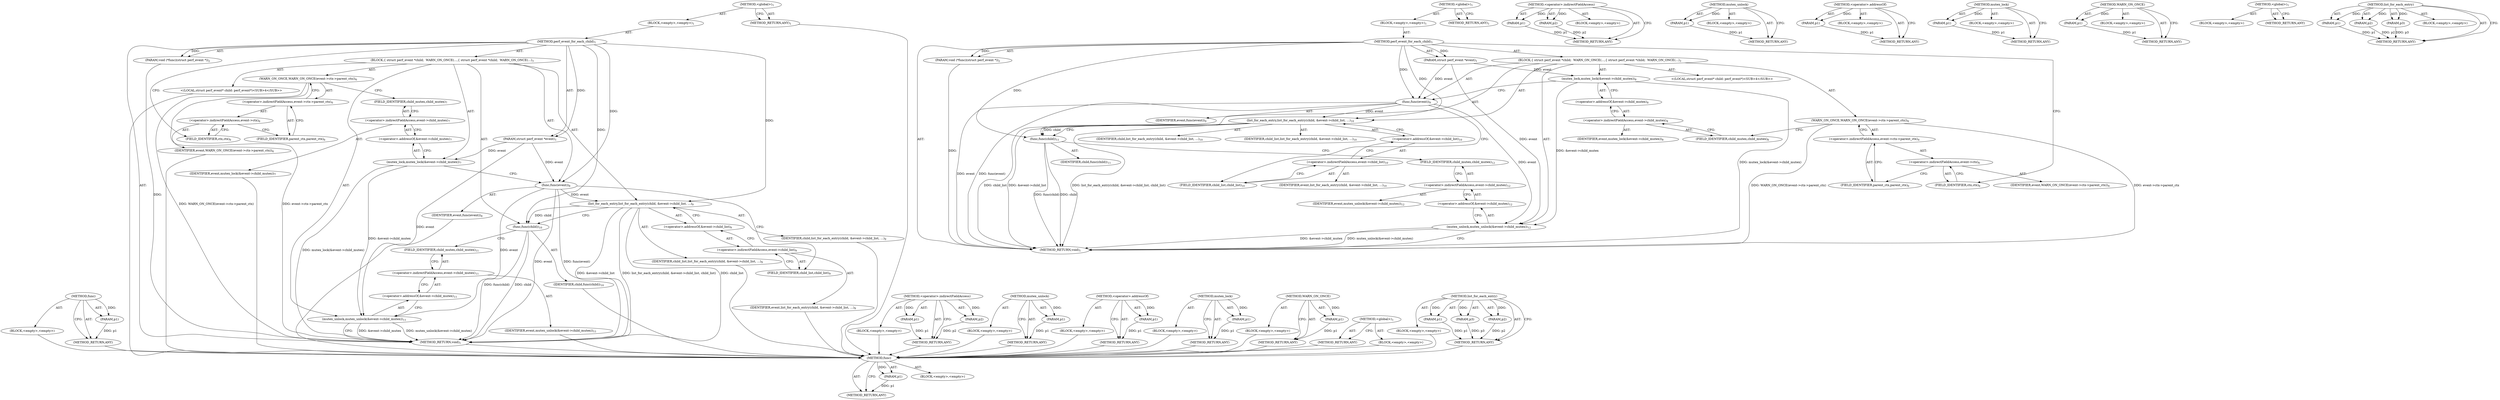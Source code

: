 digraph "list_for_each_entry" {
vulnerable_74 [label=<(METHOD,func)>];
vulnerable_75 [label=<(PARAM,p1)>];
vulnerable_76 [label=<(BLOCK,&lt;empty&gt;,&lt;empty&gt;)>];
vulnerable_77 [label=<(METHOD_RETURN,ANY)>];
vulnerable_6 [label=<(METHOD,&lt;global&gt;)<SUB>1</SUB>>];
vulnerable_7 [label=<(BLOCK,&lt;empty&gt;,&lt;empty&gt;)<SUB>1</SUB>>];
vulnerable_8 [label=<(METHOD,perf_event_for_each_child)<SUB>1</SUB>>];
vulnerable_9 [label=<(PARAM,struct perf_event *event)<SUB>1</SUB>>];
vulnerable_10 [label=<(PARAM,void (*func)(struct perf_event *))<SUB>2</SUB>>];
vulnerable_11 [label=<(BLOCK,{
 	struct perf_event *child;
 
 	WARN_ON_ONCE(...,{
 	struct perf_event *child;
 
 	WARN_ON_ONCE(...)<SUB>3</SUB>>];
vulnerable_12 [label="<(LOCAL,struct perf_event* child: perf_event*)<SUB>4</SUB>>"];
vulnerable_13 [label=<(WARN_ON_ONCE,WARN_ON_ONCE(event-&gt;ctx-&gt;parent_ctx))<SUB>6</SUB>>];
vulnerable_14 [label=<(&lt;operator&gt;.indirectFieldAccess,event-&gt;ctx-&gt;parent_ctx)<SUB>6</SUB>>];
vulnerable_15 [label=<(&lt;operator&gt;.indirectFieldAccess,event-&gt;ctx)<SUB>6</SUB>>];
vulnerable_16 [label=<(IDENTIFIER,event,WARN_ON_ONCE(event-&gt;ctx-&gt;parent_ctx))<SUB>6</SUB>>];
vulnerable_17 [label=<(FIELD_IDENTIFIER,ctx,ctx)<SUB>6</SUB>>];
vulnerable_18 [label=<(FIELD_IDENTIFIER,parent_ctx,parent_ctx)<SUB>6</SUB>>];
vulnerable_19 [label=<(mutex_lock,mutex_lock(&amp;event-&gt;child_mutex))<SUB>7</SUB>>];
vulnerable_20 [label=<(&lt;operator&gt;.addressOf,&amp;event-&gt;child_mutex)<SUB>7</SUB>>];
vulnerable_21 [label=<(&lt;operator&gt;.indirectFieldAccess,event-&gt;child_mutex)<SUB>7</SUB>>];
vulnerable_22 [label=<(IDENTIFIER,event,mutex_lock(&amp;event-&gt;child_mutex))<SUB>7</SUB>>];
vulnerable_23 [label=<(FIELD_IDENTIFIER,child_mutex,child_mutex)<SUB>7</SUB>>];
vulnerable_24 [label=<(func,func(event))<SUB>8</SUB>>];
vulnerable_25 [label=<(IDENTIFIER,event,func(event))<SUB>8</SUB>>];
vulnerable_26 [label=<(list_for_each_entry,list_for_each_entry(child, &amp;event-&gt;child_list, ...)<SUB>9</SUB>>];
vulnerable_27 [label=<(IDENTIFIER,child,list_for_each_entry(child, &amp;event-&gt;child_list, ...)<SUB>9</SUB>>];
vulnerable_28 [label=<(&lt;operator&gt;.addressOf,&amp;event-&gt;child_list)<SUB>9</SUB>>];
vulnerable_29 [label=<(&lt;operator&gt;.indirectFieldAccess,event-&gt;child_list)<SUB>9</SUB>>];
vulnerable_30 [label=<(IDENTIFIER,event,list_for_each_entry(child, &amp;event-&gt;child_list, ...)<SUB>9</SUB>>];
vulnerable_31 [label=<(FIELD_IDENTIFIER,child_list,child_list)<SUB>9</SUB>>];
vulnerable_32 [label=<(IDENTIFIER,child_list,list_for_each_entry(child, &amp;event-&gt;child_list, ...)<SUB>9</SUB>>];
vulnerable_33 [label=<(func,func(child))<SUB>10</SUB>>];
vulnerable_34 [label=<(IDENTIFIER,child,func(child))<SUB>10</SUB>>];
vulnerable_35 [label=<(mutex_unlock,mutex_unlock(&amp;event-&gt;child_mutex))<SUB>11</SUB>>];
vulnerable_36 [label=<(&lt;operator&gt;.addressOf,&amp;event-&gt;child_mutex)<SUB>11</SUB>>];
vulnerable_37 [label=<(&lt;operator&gt;.indirectFieldAccess,event-&gt;child_mutex)<SUB>11</SUB>>];
vulnerable_38 [label=<(IDENTIFIER,event,mutex_unlock(&amp;event-&gt;child_mutex))<SUB>11</SUB>>];
vulnerable_39 [label=<(FIELD_IDENTIFIER,child_mutex,child_mutex)<SUB>11</SUB>>];
vulnerable_40 [label=<(METHOD_RETURN,void)<SUB>1</SUB>>];
vulnerable_42 [label=<(METHOD_RETURN,ANY)<SUB>1</SUB>>];
vulnerable_61 [label=<(METHOD,&lt;operator&gt;.indirectFieldAccess)>];
vulnerable_62 [label=<(PARAM,p1)>];
vulnerable_63 [label=<(PARAM,p2)>];
vulnerable_64 [label=<(BLOCK,&lt;empty&gt;,&lt;empty&gt;)>];
vulnerable_65 [label=<(METHOD_RETURN,ANY)>];
vulnerable_84 [label=<(METHOD,mutex_unlock)>];
vulnerable_85 [label=<(PARAM,p1)>];
vulnerable_86 [label=<(BLOCK,&lt;empty&gt;,&lt;empty&gt;)>];
vulnerable_87 [label=<(METHOD_RETURN,ANY)>];
vulnerable_70 [label=<(METHOD,&lt;operator&gt;.addressOf)>];
vulnerable_71 [label=<(PARAM,p1)>];
vulnerable_72 [label=<(BLOCK,&lt;empty&gt;,&lt;empty&gt;)>];
vulnerable_73 [label=<(METHOD_RETURN,ANY)>];
vulnerable_66 [label=<(METHOD,mutex_lock)>];
vulnerable_67 [label=<(PARAM,p1)>];
vulnerable_68 [label=<(BLOCK,&lt;empty&gt;,&lt;empty&gt;)>];
vulnerable_69 [label=<(METHOD_RETURN,ANY)>];
vulnerable_57 [label=<(METHOD,WARN_ON_ONCE)>];
vulnerable_58 [label=<(PARAM,p1)>];
vulnerable_59 [label=<(BLOCK,&lt;empty&gt;,&lt;empty&gt;)>];
vulnerable_60 [label=<(METHOD_RETURN,ANY)>];
vulnerable_51 [label=<(METHOD,&lt;global&gt;)<SUB>1</SUB>>];
vulnerable_52 [label=<(BLOCK,&lt;empty&gt;,&lt;empty&gt;)>];
vulnerable_53 [label=<(METHOD_RETURN,ANY)>];
vulnerable_78 [label=<(METHOD,list_for_each_entry)>];
vulnerable_79 [label=<(PARAM,p1)>];
vulnerable_80 [label=<(PARAM,p2)>];
vulnerable_81 [label=<(PARAM,p3)>];
vulnerable_82 [label=<(BLOCK,&lt;empty&gt;,&lt;empty&gt;)>];
vulnerable_83 [label=<(METHOD_RETURN,ANY)>];
fixed_74 [label=<(METHOD,func)>];
fixed_75 [label=<(PARAM,p1)>];
fixed_76 [label=<(BLOCK,&lt;empty&gt;,&lt;empty&gt;)>];
fixed_77 [label=<(METHOD_RETURN,ANY)>];
fixed_6 [label=<(METHOD,&lt;global&gt;)<SUB>1</SUB>>];
fixed_7 [label=<(BLOCK,&lt;empty&gt;,&lt;empty&gt;)<SUB>1</SUB>>];
fixed_8 [label=<(METHOD,perf_event_for_each_child)<SUB>1</SUB>>];
fixed_9 [label=<(PARAM,struct perf_event *event)<SUB>1</SUB>>];
fixed_10 [label=<(PARAM,void (*func)(struct perf_event *))<SUB>2</SUB>>];
fixed_11 [label=<(BLOCK,{
 	struct perf_event *child;
 
 	WARN_ON_ONCE(...,{
 	struct perf_event *child;
 
 	WARN_ON_ONCE(...)<SUB>3</SUB>>];
fixed_12 [label="<(LOCAL,struct perf_event* child: perf_event*)<SUB>4</SUB>>"];
fixed_13 [label=<(WARN_ON_ONCE,WARN_ON_ONCE(event-&gt;ctx-&gt;parent_ctx))<SUB>6</SUB>>];
fixed_14 [label=<(&lt;operator&gt;.indirectFieldAccess,event-&gt;ctx-&gt;parent_ctx)<SUB>6</SUB>>];
fixed_15 [label=<(&lt;operator&gt;.indirectFieldAccess,event-&gt;ctx)<SUB>6</SUB>>];
fixed_16 [label=<(IDENTIFIER,event,WARN_ON_ONCE(event-&gt;ctx-&gt;parent_ctx))<SUB>6</SUB>>];
fixed_17 [label=<(FIELD_IDENTIFIER,ctx,ctx)<SUB>6</SUB>>];
fixed_18 [label=<(FIELD_IDENTIFIER,parent_ctx,parent_ctx)<SUB>6</SUB>>];
fixed_19 [label=<(mutex_lock,mutex_lock(&amp;event-&gt;child_mutex))<SUB>8</SUB>>];
fixed_20 [label=<(&lt;operator&gt;.addressOf,&amp;event-&gt;child_mutex)<SUB>8</SUB>>];
fixed_21 [label=<(&lt;operator&gt;.indirectFieldAccess,event-&gt;child_mutex)<SUB>8</SUB>>];
fixed_22 [label=<(IDENTIFIER,event,mutex_lock(&amp;event-&gt;child_mutex))<SUB>8</SUB>>];
fixed_23 [label=<(FIELD_IDENTIFIER,child_mutex,child_mutex)<SUB>8</SUB>>];
fixed_24 [label=<(func,func(event))<SUB>9</SUB>>];
fixed_25 [label=<(IDENTIFIER,event,func(event))<SUB>9</SUB>>];
fixed_26 [label=<(list_for_each_entry,list_for_each_entry(child, &amp;event-&gt;child_list, ...)<SUB>10</SUB>>];
fixed_27 [label=<(IDENTIFIER,child,list_for_each_entry(child, &amp;event-&gt;child_list, ...)<SUB>10</SUB>>];
fixed_28 [label=<(&lt;operator&gt;.addressOf,&amp;event-&gt;child_list)<SUB>10</SUB>>];
fixed_29 [label=<(&lt;operator&gt;.indirectFieldAccess,event-&gt;child_list)<SUB>10</SUB>>];
fixed_30 [label=<(IDENTIFIER,event,list_for_each_entry(child, &amp;event-&gt;child_list, ...)<SUB>10</SUB>>];
fixed_31 [label=<(FIELD_IDENTIFIER,child_list,child_list)<SUB>10</SUB>>];
fixed_32 [label=<(IDENTIFIER,child_list,list_for_each_entry(child, &amp;event-&gt;child_list, ...)<SUB>10</SUB>>];
fixed_33 [label=<(func,func(child))<SUB>11</SUB>>];
fixed_34 [label=<(IDENTIFIER,child,func(child))<SUB>11</SUB>>];
fixed_35 [label=<(mutex_unlock,mutex_unlock(&amp;event-&gt;child_mutex))<SUB>12</SUB>>];
fixed_36 [label=<(&lt;operator&gt;.addressOf,&amp;event-&gt;child_mutex)<SUB>12</SUB>>];
fixed_37 [label=<(&lt;operator&gt;.indirectFieldAccess,event-&gt;child_mutex)<SUB>12</SUB>>];
fixed_38 [label=<(IDENTIFIER,event,mutex_unlock(&amp;event-&gt;child_mutex))<SUB>12</SUB>>];
fixed_39 [label=<(FIELD_IDENTIFIER,child_mutex,child_mutex)<SUB>12</SUB>>];
fixed_40 [label=<(METHOD_RETURN,void)<SUB>1</SUB>>];
fixed_42 [label=<(METHOD_RETURN,ANY)<SUB>1</SUB>>];
fixed_61 [label=<(METHOD,&lt;operator&gt;.indirectFieldAccess)>];
fixed_62 [label=<(PARAM,p1)>];
fixed_63 [label=<(PARAM,p2)>];
fixed_64 [label=<(BLOCK,&lt;empty&gt;,&lt;empty&gt;)>];
fixed_65 [label=<(METHOD_RETURN,ANY)>];
fixed_84 [label=<(METHOD,mutex_unlock)>];
fixed_85 [label=<(PARAM,p1)>];
fixed_86 [label=<(BLOCK,&lt;empty&gt;,&lt;empty&gt;)>];
fixed_87 [label=<(METHOD_RETURN,ANY)>];
fixed_70 [label=<(METHOD,&lt;operator&gt;.addressOf)>];
fixed_71 [label=<(PARAM,p1)>];
fixed_72 [label=<(BLOCK,&lt;empty&gt;,&lt;empty&gt;)>];
fixed_73 [label=<(METHOD_RETURN,ANY)>];
fixed_66 [label=<(METHOD,mutex_lock)>];
fixed_67 [label=<(PARAM,p1)>];
fixed_68 [label=<(BLOCK,&lt;empty&gt;,&lt;empty&gt;)>];
fixed_69 [label=<(METHOD_RETURN,ANY)>];
fixed_57 [label=<(METHOD,WARN_ON_ONCE)>];
fixed_58 [label=<(PARAM,p1)>];
fixed_59 [label=<(BLOCK,&lt;empty&gt;,&lt;empty&gt;)>];
fixed_60 [label=<(METHOD_RETURN,ANY)>];
fixed_51 [label=<(METHOD,&lt;global&gt;)<SUB>1</SUB>>];
fixed_52 [label=<(BLOCK,&lt;empty&gt;,&lt;empty&gt;)>];
fixed_53 [label=<(METHOD_RETURN,ANY)>];
fixed_78 [label=<(METHOD,list_for_each_entry)>];
fixed_79 [label=<(PARAM,p1)>];
fixed_80 [label=<(PARAM,p2)>];
fixed_81 [label=<(PARAM,p3)>];
fixed_82 [label=<(BLOCK,&lt;empty&gt;,&lt;empty&gt;)>];
fixed_83 [label=<(METHOD_RETURN,ANY)>];
vulnerable_74 -> vulnerable_75  [key=0, label="AST: "];
vulnerable_74 -> vulnerable_75  [key=1, label="DDG: "];
vulnerable_74 -> vulnerable_76  [key=0, label="AST: "];
vulnerable_74 -> vulnerable_77  [key=0, label="AST: "];
vulnerable_74 -> vulnerable_77  [key=1, label="CFG: "];
vulnerable_75 -> vulnerable_77  [key=0, label="DDG: p1"];
vulnerable_76 -> fixed_74  [key=0];
vulnerable_77 -> fixed_74  [key=0];
vulnerable_6 -> vulnerable_7  [key=0, label="AST: "];
vulnerable_6 -> vulnerable_42  [key=0, label="AST: "];
vulnerable_6 -> vulnerable_42  [key=1, label="CFG: "];
vulnerable_7 -> vulnerable_8  [key=0, label="AST: "];
vulnerable_8 -> vulnerable_9  [key=0, label="AST: "];
vulnerable_8 -> vulnerable_9  [key=1, label="DDG: "];
vulnerable_8 -> vulnerable_10  [key=0, label="AST: "];
vulnerable_8 -> vulnerable_10  [key=1, label="DDG: "];
vulnerable_8 -> vulnerable_11  [key=0, label="AST: "];
vulnerable_8 -> vulnerable_40  [key=0, label="AST: "];
vulnerable_8 -> vulnerable_17  [key=0, label="CFG: "];
vulnerable_8 -> vulnerable_24  [key=0, label="DDG: "];
vulnerable_8 -> vulnerable_26  [key=0, label="DDG: "];
vulnerable_8 -> vulnerable_33  [key=0, label="DDG: "];
vulnerable_9 -> vulnerable_19  [key=0, label="DDG: event"];
vulnerable_9 -> vulnerable_24  [key=0, label="DDG: event"];
vulnerable_9 -> vulnerable_35  [key=0, label="DDG: event"];
vulnerable_10 -> vulnerable_40  [key=0, label="DDG: "];
vulnerable_11 -> vulnerable_12  [key=0, label="AST: "];
vulnerable_11 -> vulnerable_13  [key=0, label="AST: "];
vulnerable_11 -> vulnerable_19  [key=0, label="AST: "];
vulnerable_11 -> vulnerable_24  [key=0, label="AST: "];
vulnerable_11 -> vulnerable_26  [key=0, label="AST: "];
vulnerable_11 -> vulnerable_33  [key=0, label="AST: "];
vulnerable_11 -> vulnerable_35  [key=0, label="AST: "];
vulnerable_12 -> fixed_74  [key=0];
vulnerable_13 -> vulnerable_14  [key=0, label="AST: "];
vulnerable_13 -> vulnerable_23  [key=0, label="CFG: "];
vulnerable_13 -> vulnerable_40  [key=0, label="DDG: event-&gt;ctx-&gt;parent_ctx"];
vulnerable_13 -> vulnerable_40  [key=1, label="DDG: WARN_ON_ONCE(event-&gt;ctx-&gt;parent_ctx)"];
vulnerable_14 -> vulnerable_15  [key=0, label="AST: "];
vulnerable_14 -> vulnerable_18  [key=0, label="AST: "];
vulnerable_14 -> vulnerable_13  [key=0, label="CFG: "];
vulnerable_15 -> vulnerable_16  [key=0, label="AST: "];
vulnerable_15 -> vulnerable_17  [key=0, label="AST: "];
vulnerable_15 -> vulnerable_18  [key=0, label="CFG: "];
vulnerable_16 -> fixed_74  [key=0];
vulnerable_17 -> vulnerable_15  [key=0, label="CFG: "];
vulnerable_18 -> vulnerable_14  [key=0, label="CFG: "];
vulnerable_19 -> vulnerable_20  [key=0, label="AST: "];
vulnerable_19 -> vulnerable_24  [key=0, label="CFG: "];
vulnerable_19 -> vulnerable_40  [key=0, label="DDG: mutex_lock(&amp;event-&gt;child_mutex)"];
vulnerable_19 -> vulnerable_35  [key=0, label="DDG: &amp;event-&gt;child_mutex"];
vulnerable_20 -> vulnerable_21  [key=0, label="AST: "];
vulnerable_20 -> vulnerable_19  [key=0, label="CFG: "];
vulnerable_21 -> vulnerable_22  [key=0, label="AST: "];
vulnerable_21 -> vulnerable_23  [key=0, label="AST: "];
vulnerable_21 -> vulnerable_20  [key=0, label="CFG: "];
vulnerable_22 -> fixed_74  [key=0];
vulnerable_23 -> vulnerable_21  [key=0, label="CFG: "];
vulnerable_24 -> vulnerable_25  [key=0, label="AST: "];
vulnerable_24 -> vulnerable_31  [key=0, label="CFG: "];
vulnerable_24 -> vulnerable_40  [key=0, label="DDG: event"];
vulnerable_24 -> vulnerable_40  [key=1, label="DDG: func(event)"];
vulnerable_24 -> vulnerable_26  [key=0, label="DDG: event"];
vulnerable_24 -> vulnerable_35  [key=0, label="DDG: event"];
vulnerable_25 -> fixed_74  [key=0];
vulnerable_26 -> vulnerable_27  [key=0, label="AST: "];
vulnerable_26 -> vulnerable_28  [key=0, label="AST: "];
vulnerable_26 -> vulnerable_32  [key=0, label="AST: "];
vulnerable_26 -> vulnerable_33  [key=0, label="CFG: "];
vulnerable_26 -> vulnerable_33  [key=1, label="DDG: child"];
vulnerable_26 -> vulnerable_40  [key=0, label="DDG: &amp;event-&gt;child_list"];
vulnerable_26 -> vulnerable_40  [key=1, label="DDG: list_for_each_entry(child, &amp;event-&gt;child_list, child_list)"];
vulnerable_26 -> vulnerable_40  [key=2, label="DDG: child_list"];
vulnerable_27 -> fixed_74  [key=0];
vulnerable_28 -> vulnerable_29  [key=0, label="AST: "];
vulnerable_28 -> vulnerable_26  [key=0, label="CFG: "];
vulnerable_29 -> vulnerable_30  [key=0, label="AST: "];
vulnerable_29 -> vulnerable_31  [key=0, label="AST: "];
vulnerable_29 -> vulnerable_28  [key=0, label="CFG: "];
vulnerable_30 -> fixed_74  [key=0];
vulnerable_31 -> vulnerable_29  [key=0, label="CFG: "];
vulnerable_32 -> fixed_74  [key=0];
vulnerable_33 -> vulnerable_34  [key=0, label="AST: "];
vulnerable_33 -> vulnerable_39  [key=0, label="CFG: "];
vulnerable_33 -> vulnerable_40  [key=0, label="DDG: child"];
vulnerable_33 -> vulnerable_40  [key=1, label="DDG: func(child)"];
vulnerable_34 -> fixed_74  [key=0];
vulnerable_35 -> vulnerable_36  [key=0, label="AST: "];
vulnerable_35 -> vulnerable_40  [key=0, label="CFG: "];
vulnerable_35 -> vulnerable_40  [key=1, label="DDG: &amp;event-&gt;child_mutex"];
vulnerable_35 -> vulnerable_40  [key=2, label="DDG: mutex_unlock(&amp;event-&gt;child_mutex)"];
vulnerable_36 -> vulnerable_37  [key=0, label="AST: "];
vulnerable_36 -> vulnerable_35  [key=0, label="CFG: "];
vulnerable_37 -> vulnerable_38  [key=0, label="AST: "];
vulnerable_37 -> vulnerable_39  [key=0, label="AST: "];
vulnerable_37 -> vulnerable_36  [key=0, label="CFG: "];
vulnerable_38 -> fixed_74  [key=0];
vulnerable_39 -> vulnerable_37  [key=0, label="CFG: "];
vulnerable_40 -> fixed_74  [key=0];
vulnerable_42 -> fixed_74  [key=0];
vulnerable_61 -> vulnerable_62  [key=0, label="AST: "];
vulnerable_61 -> vulnerable_62  [key=1, label="DDG: "];
vulnerable_61 -> vulnerable_64  [key=0, label="AST: "];
vulnerable_61 -> vulnerable_63  [key=0, label="AST: "];
vulnerable_61 -> vulnerable_63  [key=1, label="DDG: "];
vulnerable_61 -> vulnerable_65  [key=0, label="AST: "];
vulnerable_61 -> vulnerable_65  [key=1, label="CFG: "];
vulnerable_62 -> vulnerable_65  [key=0, label="DDG: p1"];
vulnerable_63 -> vulnerable_65  [key=0, label="DDG: p2"];
vulnerable_64 -> fixed_74  [key=0];
vulnerable_65 -> fixed_74  [key=0];
vulnerable_84 -> vulnerable_85  [key=0, label="AST: "];
vulnerable_84 -> vulnerable_85  [key=1, label="DDG: "];
vulnerable_84 -> vulnerable_86  [key=0, label="AST: "];
vulnerable_84 -> vulnerable_87  [key=0, label="AST: "];
vulnerable_84 -> vulnerable_87  [key=1, label="CFG: "];
vulnerable_85 -> vulnerable_87  [key=0, label="DDG: p1"];
vulnerable_86 -> fixed_74  [key=0];
vulnerable_87 -> fixed_74  [key=0];
vulnerable_70 -> vulnerable_71  [key=0, label="AST: "];
vulnerable_70 -> vulnerable_71  [key=1, label="DDG: "];
vulnerable_70 -> vulnerable_72  [key=0, label="AST: "];
vulnerable_70 -> vulnerable_73  [key=0, label="AST: "];
vulnerable_70 -> vulnerable_73  [key=1, label="CFG: "];
vulnerable_71 -> vulnerable_73  [key=0, label="DDG: p1"];
vulnerable_72 -> fixed_74  [key=0];
vulnerable_73 -> fixed_74  [key=0];
vulnerable_66 -> vulnerable_67  [key=0, label="AST: "];
vulnerable_66 -> vulnerable_67  [key=1, label="DDG: "];
vulnerable_66 -> vulnerable_68  [key=0, label="AST: "];
vulnerable_66 -> vulnerable_69  [key=0, label="AST: "];
vulnerable_66 -> vulnerable_69  [key=1, label="CFG: "];
vulnerable_67 -> vulnerable_69  [key=0, label="DDG: p1"];
vulnerable_68 -> fixed_74  [key=0];
vulnerable_69 -> fixed_74  [key=0];
vulnerable_57 -> vulnerable_58  [key=0, label="AST: "];
vulnerable_57 -> vulnerable_58  [key=1, label="DDG: "];
vulnerable_57 -> vulnerable_59  [key=0, label="AST: "];
vulnerable_57 -> vulnerable_60  [key=0, label="AST: "];
vulnerable_57 -> vulnerable_60  [key=1, label="CFG: "];
vulnerable_58 -> vulnerable_60  [key=0, label="DDG: p1"];
vulnerable_59 -> fixed_74  [key=0];
vulnerable_60 -> fixed_74  [key=0];
vulnerable_51 -> vulnerable_52  [key=0, label="AST: "];
vulnerable_51 -> vulnerable_53  [key=0, label="AST: "];
vulnerable_51 -> vulnerable_53  [key=1, label="CFG: "];
vulnerable_52 -> fixed_74  [key=0];
vulnerable_53 -> fixed_74  [key=0];
vulnerable_78 -> vulnerable_79  [key=0, label="AST: "];
vulnerable_78 -> vulnerable_79  [key=1, label="DDG: "];
vulnerable_78 -> vulnerable_82  [key=0, label="AST: "];
vulnerable_78 -> vulnerable_80  [key=0, label="AST: "];
vulnerable_78 -> vulnerable_80  [key=1, label="DDG: "];
vulnerable_78 -> vulnerable_83  [key=0, label="AST: "];
vulnerable_78 -> vulnerable_83  [key=1, label="CFG: "];
vulnerable_78 -> vulnerable_81  [key=0, label="AST: "];
vulnerable_78 -> vulnerable_81  [key=1, label="DDG: "];
vulnerable_79 -> vulnerable_83  [key=0, label="DDG: p1"];
vulnerable_80 -> vulnerable_83  [key=0, label="DDG: p2"];
vulnerable_81 -> vulnerable_83  [key=0, label="DDG: p3"];
vulnerable_82 -> fixed_74  [key=0];
vulnerable_83 -> fixed_74  [key=0];
fixed_74 -> fixed_75  [key=0, label="AST: "];
fixed_74 -> fixed_75  [key=1, label="DDG: "];
fixed_74 -> fixed_76  [key=0, label="AST: "];
fixed_74 -> fixed_77  [key=0, label="AST: "];
fixed_74 -> fixed_77  [key=1, label="CFG: "];
fixed_75 -> fixed_77  [key=0, label="DDG: p1"];
fixed_6 -> fixed_7  [key=0, label="AST: "];
fixed_6 -> fixed_42  [key=0, label="AST: "];
fixed_6 -> fixed_42  [key=1, label="CFG: "];
fixed_7 -> fixed_8  [key=0, label="AST: "];
fixed_8 -> fixed_9  [key=0, label="AST: "];
fixed_8 -> fixed_9  [key=1, label="DDG: "];
fixed_8 -> fixed_10  [key=0, label="AST: "];
fixed_8 -> fixed_10  [key=1, label="DDG: "];
fixed_8 -> fixed_11  [key=0, label="AST: "];
fixed_8 -> fixed_40  [key=0, label="AST: "];
fixed_8 -> fixed_17  [key=0, label="CFG: "];
fixed_8 -> fixed_24  [key=0, label="DDG: "];
fixed_8 -> fixed_26  [key=0, label="DDG: "];
fixed_8 -> fixed_33  [key=0, label="DDG: "];
fixed_9 -> fixed_19  [key=0, label="DDG: event"];
fixed_9 -> fixed_24  [key=0, label="DDG: event"];
fixed_9 -> fixed_35  [key=0, label="DDG: event"];
fixed_10 -> fixed_40  [key=0, label="DDG: "];
fixed_11 -> fixed_12  [key=0, label="AST: "];
fixed_11 -> fixed_13  [key=0, label="AST: "];
fixed_11 -> fixed_19  [key=0, label="AST: "];
fixed_11 -> fixed_24  [key=0, label="AST: "];
fixed_11 -> fixed_26  [key=0, label="AST: "];
fixed_11 -> fixed_33  [key=0, label="AST: "];
fixed_11 -> fixed_35  [key=0, label="AST: "];
fixed_13 -> fixed_14  [key=0, label="AST: "];
fixed_13 -> fixed_23  [key=0, label="CFG: "];
fixed_13 -> fixed_40  [key=0, label="DDG: event-&gt;ctx-&gt;parent_ctx"];
fixed_13 -> fixed_40  [key=1, label="DDG: WARN_ON_ONCE(event-&gt;ctx-&gt;parent_ctx)"];
fixed_14 -> fixed_15  [key=0, label="AST: "];
fixed_14 -> fixed_18  [key=0, label="AST: "];
fixed_14 -> fixed_13  [key=0, label="CFG: "];
fixed_15 -> fixed_16  [key=0, label="AST: "];
fixed_15 -> fixed_17  [key=0, label="AST: "];
fixed_15 -> fixed_18  [key=0, label="CFG: "];
fixed_17 -> fixed_15  [key=0, label="CFG: "];
fixed_18 -> fixed_14  [key=0, label="CFG: "];
fixed_19 -> fixed_20  [key=0, label="AST: "];
fixed_19 -> fixed_24  [key=0, label="CFG: "];
fixed_19 -> fixed_40  [key=0, label="DDG: mutex_lock(&amp;event-&gt;child_mutex)"];
fixed_19 -> fixed_35  [key=0, label="DDG: &amp;event-&gt;child_mutex"];
fixed_20 -> fixed_21  [key=0, label="AST: "];
fixed_20 -> fixed_19  [key=0, label="CFG: "];
fixed_21 -> fixed_22  [key=0, label="AST: "];
fixed_21 -> fixed_23  [key=0, label="AST: "];
fixed_21 -> fixed_20  [key=0, label="CFG: "];
fixed_23 -> fixed_21  [key=0, label="CFG: "];
fixed_24 -> fixed_25  [key=0, label="AST: "];
fixed_24 -> fixed_31  [key=0, label="CFG: "];
fixed_24 -> fixed_40  [key=0, label="DDG: event"];
fixed_24 -> fixed_40  [key=1, label="DDG: func(event)"];
fixed_24 -> fixed_26  [key=0, label="DDG: event"];
fixed_24 -> fixed_35  [key=0, label="DDG: event"];
fixed_26 -> fixed_27  [key=0, label="AST: "];
fixed_26 -> fixed_28  [key=0, label="AST: "];
fixed_26 -> fixed_32  [key=0, label="AST: "];
fixed_26 -> fixed_33  [key=0, label="CFG: "];
fixed_26 -> fixed_33  [key=1, label="DDG: child"];
fixed_26 -> fixed_40  [key=0, label="DDG: &amp;event-&gt;child_list"];
fixed_26 -> fixed_40  [key=1, label="DDG: list_for_each_entry(child, &amp;event-&gt;child_list, child_list)"];
fixed_26 -> fixed_40  [key=2, label="DDG: child_list"];
fixed_28 -> fixed_29  [key=0, label="AST: "];
fixed_28 -> fixed_26  [key=0, label="CFG: "];
fixed_29 -> fixed_30  [key=0, label="AST: "];
fixed_29 -> fixed_31  [key=0, label="AST: "];
fixed_29 -> fixed_28  [key=0, label="CFG: "];
fixed_31 -> fixed_29  [key=0, label="CFG: "];
fixed_33 -> fixed_34  [key=0, label="AST: "];
fixed_33 -> fixed_39  [key=0, label="CFG: "];
fixed_33 -> fixed_40  [key=0, label="DDG: child"];
fixed_33 -> fixed_40  [key=1, label="DDG: func(child)"];
fixed_35 -> fixed_36  [key=0, label="AST: "];
fixed_35 -> fixed_40  [key=0, label="CFG: "];
fixed_35 -> fixed_40  [key=1, label="DDG: &amp;event-&gt;child_mutex"];
fixed_35 -> fixed_40  [key=2, label="DDG: mutex_unlock(&amp;event-&gt;child_mutex)"];
fixed_36 -> fixed_37  [key=0, label="AST: "];
fixed_36 -> fixed_35  [key=0, label="CFG: "];
fixed_37 -> fixed_38  [key=0, label="AST: "];
fixed_37 -> fixed_39  [key=0, label="AST: "];
fixed_37 -> fixed_36  [key=0, label="CFG: "];
fixed_39 -> fixed_37  [key=0, label="CFG: "];
fixed_61 -> fixed_62  [key=0, label="AST: "];
fixed_61 -> fixed_62  [key=1, label="DDG: "];
fixed_61 -> fixed_64  [key=0, label="AST: "];
fixed_61 -> fixed_63  [key=0, label="AST: "];
fixed_61 -> fixed_63  [key=1, label="DDG: "];
fixed_61 -> fixed_65  [key=0, label="AST: "];
fixed_61 -> fixed_65  [key=1, label="CFG: "];
fixed_62 -> fixed_65  [key=0, label="DDG: p1"];
fixed_63 -> fixed_65  [key=0, label="DDG: p2"];
fixed_84 -> fixed_85  [key=0, label="AST: "];
fixed_84 -> fixed_85  [key=1, label="DDG: "];
fixed_84 -> fixed_86  [key=0, label="AST: "];
fixed_84 -> fixed_87  [key=0, label="AST: "];
fixed_84 -> fixed_87  [key=1, label="CFG: "];
fixed_85 -> fixed_87  [key=0, label="DDG: p1"];
fixed_70 -> fixed_71  [key=0, label="AST: "];
fixed_70 -> fixed_71  [key=1, label="DDG: "];
fixed_70 -> fixed_72  [key=0, label="AST: "];
fixed_70 -> fixed_73  [key=0, label="AST: "];
fixed_70 -> fixed_73  [key=1, label="CFG: "];
fixed_71 -> fixed_73  [key=0, label="DDG: p1"];
fixed_66 -> fixed_67  [key=0, label="AST: "];
fixed_66 -> fixed_67  [key=1, label="DDG: "];
fixed_66 -> fixed_68  [key=0, label="AST: "];
fixed_66 -> fixed_69  [key=0, label="AST: "];
fixed_66 -> fixed_69  [key=1, label="CFG: "];
fixed_67 -> fixed_69  [key=0, label="DDG: p1"];
fixed_57 -> fixed_58  [key=0, label="AST: "];
fixed_57 -> fixed_58  [key=1, label="DDG: "];
fixed_57 -> fixed_59  [key=0, label="AST: "];
fixed_57 -> fixed_60  [key=0, label="AST: "];
fixed_57 -> fixed_60  [key=1, label="CFG: "];
fixed_58 -> fixed_60  [key=0, label="DDG: p1"];
fixed_51 -> fixed_52  [key=0, label="AST: "];
fixed_51 -> fixed_53  [key=0, label="AST: "];
fixed_51 -> fixed_53  [key=1, label="CFG: "];
fixed_78 -> fixed_79  [key=0, label="AST: "];
fixed_78 -> fixed_79  [key=1, label="DDG: "];
fixed_78 -> fixed_82  [key=0, label="AST: "];
fixed_78 -> fixed_80  [key=0, label="AST: "];
fixed_78 -> fixed_80  [key=1, label="DDG: "];
fixed_78 -> fixed_83  [key=0, label="AST: "];
fixed_78 -> fixed_83  [key=1, label="CFG: "];
fixed_78 -> fixed_81  [key=0, label="AST: "];
fixed_78 -> fixed_81  [key=1, label="DDG: "];
fixed_79 -> fixed_83  [key=0, label="DDG: p1"];
fixed_80 -> fixed_83  [key=0, label="DDG: p2"];
fixed_81 -> fixed_83  [key=0, label="DDG: p3"];
}
